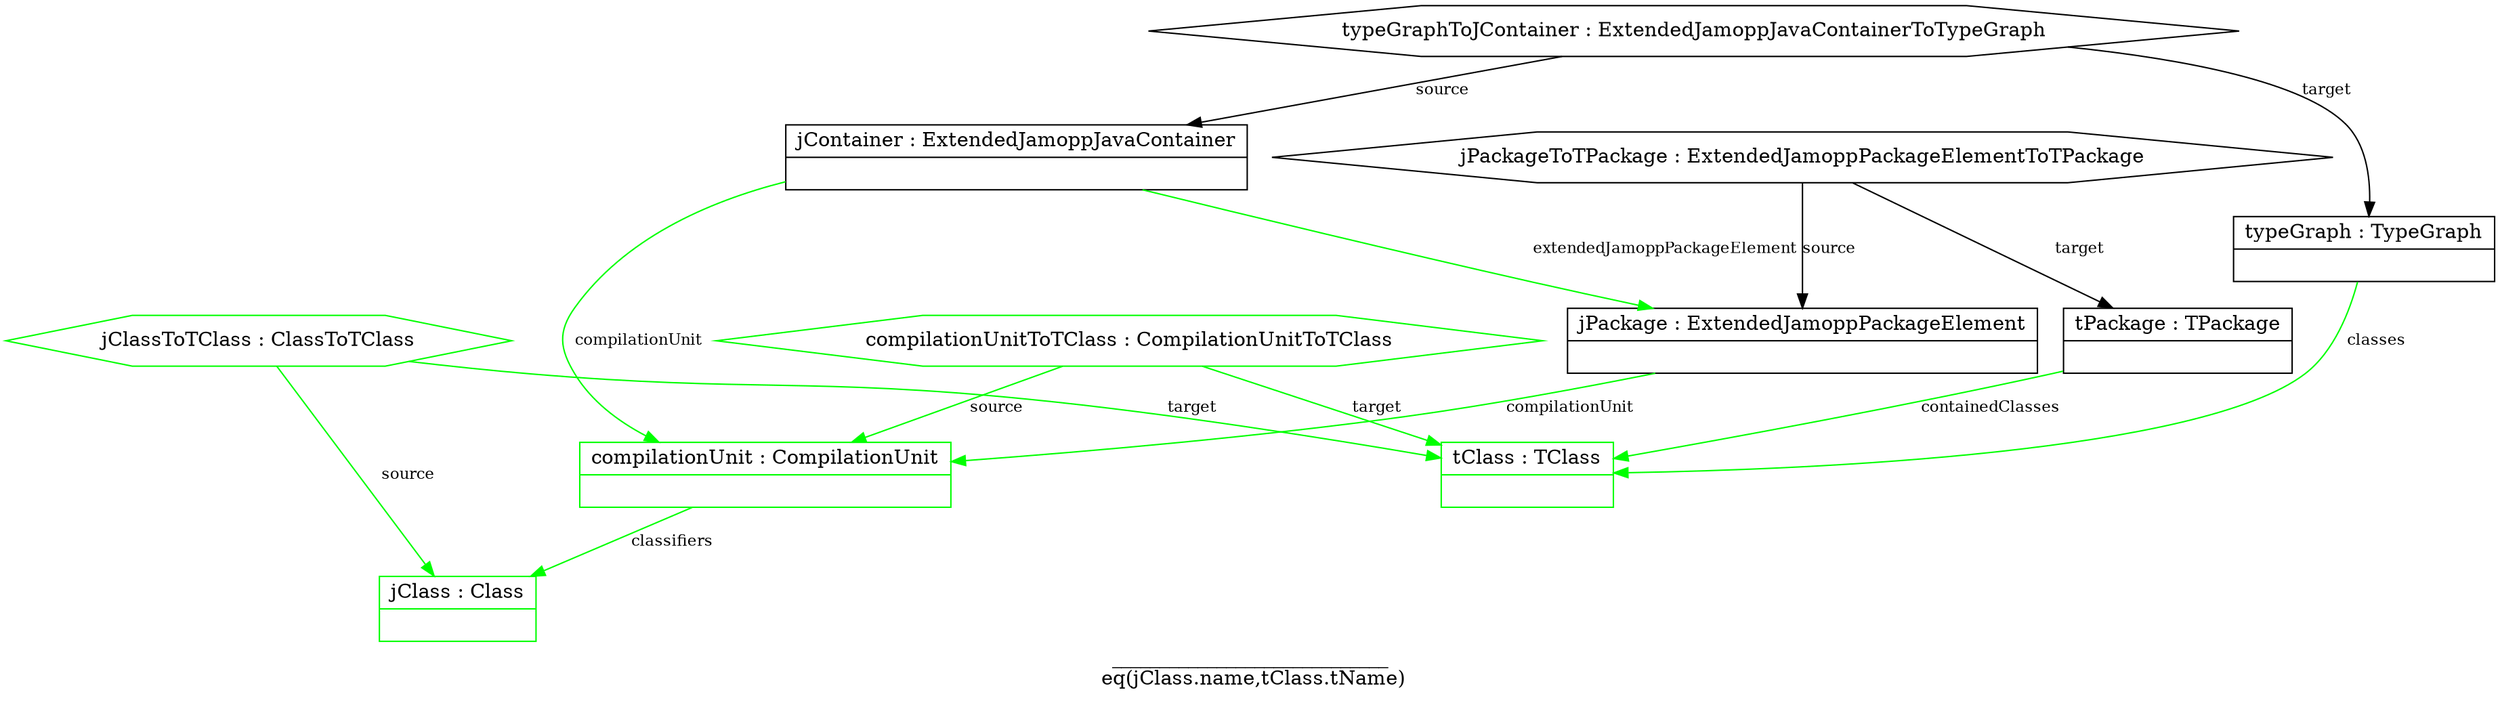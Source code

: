 digraph "LinkClassAndPackage" {
	label="_____________________________\n eq(jClass.name,tClass.tName)";

	subgraph "Correspondence Domain" {
	          "jClassToTClass : ClassToTClass" [shape=hexagon, color=green];
	          "jPackageToTPackage : ExtendedJamoppPackageElementToTPackage" [shape=hexagon, color=black];
	          "compilationUnitToTClass : CompilationUnitToTClass" [shape=hexagon, color=green];
	          "typeGraphToJContainer : ExtendedJamoppJavaContainerToTypeGraph" [shape=hexagon, color=black];

	          "jClassToTClass : ClassToTClass" -> "jClass : Class" [color=green, label="source", fontsize=11];
	          "jClassToTClass : ClassToTClass" -> "tClass : TClass" [color=green, label="target", fontsize=11];
	          "compilationUnitToTClass : CompilationUnitToTClass" -> "compilationUnit : CompilationUnit" [color=green, label="source", fontsize=11];
	          "compilationUnitToTClass : CompilationUnitToTClass" -> "tClass : TClass" [color=green, label="target", fontsize=11];
	          "typeGraphToJContainer : ExtendedJamoppJavaContainerToTypeGraph" -> "jContainer : ExtendedJamoppJavaContainer" [color=black, label="source", fontsize=11];
	          "typeGraphToJContainer : ExtendedJamoppJavaContainerToTypeGraph" -> "typeGraph : TypeGraph" [color=black, label="target", fontsize=11];
	          "jPackageToTPackage : ExtendedJamoppPackageElementToTPackage" -> "jPackage : ExtendedJamoppPackageElement" [color=black, label="source", fontsize=11];
	          "jPackageToTPackage : ExtendedJamoppPackageElementToTPackage" -> "tPackage : TPackage" [color=black, label="target", fontsize=11];
	}
	subgraph "Source Domain" {
	          "jPackage : ExtendedJamoppPackageElement" [shape=record, color=black, label="{jPackage : ExtendedJamoppPackageElement | }"];
	          "jClass : Class" [shape=record, color=green, label="{jClass : Class | }"];
	          "compilationUnit : CompilationUnit" [shape=record, color=green, label="{compilationUnit : CompilationUnit | }"];
	          "jContainer : ExtendedJamoppJavaContainer" [shape=record, color=black, label="{jContainer : ExtendedJamoppJavaContainer | }"];

	          "jPackage : ExtendedJamoppPackageElement" -> "compilationUnit : CompilationUnit" [color=green, label="compilationUnit", fontsize=11];
	          "compilationUnit : CompilationUnit" -> "jClass : Class" [color=green, label="classifiers", fontsize=11];
	          "jContainer : ExtendedJamoppJavaContainer" -> "compilationUnit : CompilationUnit" [color=green, label="compilationUnit", fontsize=11];
	          "jContainer : ExtendedJamoppJavaContainer" -> "jPackage : ExtendedJamoppPackageElement" [color=green, label="extendedJamoppPackageElement", fontsize=11];
	}
	subgraph "Target Domain" {
	          "tClass : TClass" [shape=record, color=green, label="{tClass : TClass | }"];
	          "typeGraph : TypeGraph" [shape=record, color=black, label="{typeGraph : TypeGraph | }"];
	          "tPackage : TPackage" [shape=record, color=black, label="{tPackage : TPackage | }"];

	          "typeGraph : TypeGraph" -> "tClass : TClass" [color=green, label="classes", fontsize=11];
	          "tPackage : TPackage" -> "tClass : TClass" [color=green, label="containedClasses", fontsize=11];
	}
}